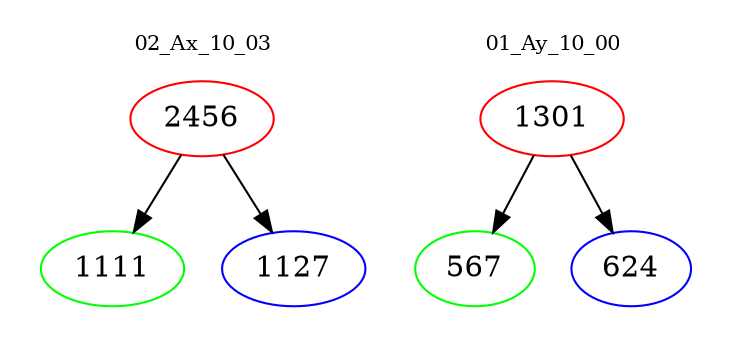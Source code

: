 digraph{
subgraph cluster_0 {
color = white
label = "02_Ax_10_03";
fontsize=10;
T0_2456 [label="2456", color="red"]
T0_2456 -> T0_1111 [color="black"]
T0_1111 [label="1111", color="green"]
T0_2456 -> T0_1127 [color="black"]
T0_1127 [label="1127", color="blue"]
}
subgraph cluster_1 {
color = white
label = "01_Ay_10_00";
fontsize=10;
T1_1301 [label="1301", color="red"]
T1_1301 -> T1_567 [color="black"]
T1_567 [label="567", color="green"]
T1_1301 -> T1_624 [color="black"]
T1_624 [label="624", color="blue"]
}
}
